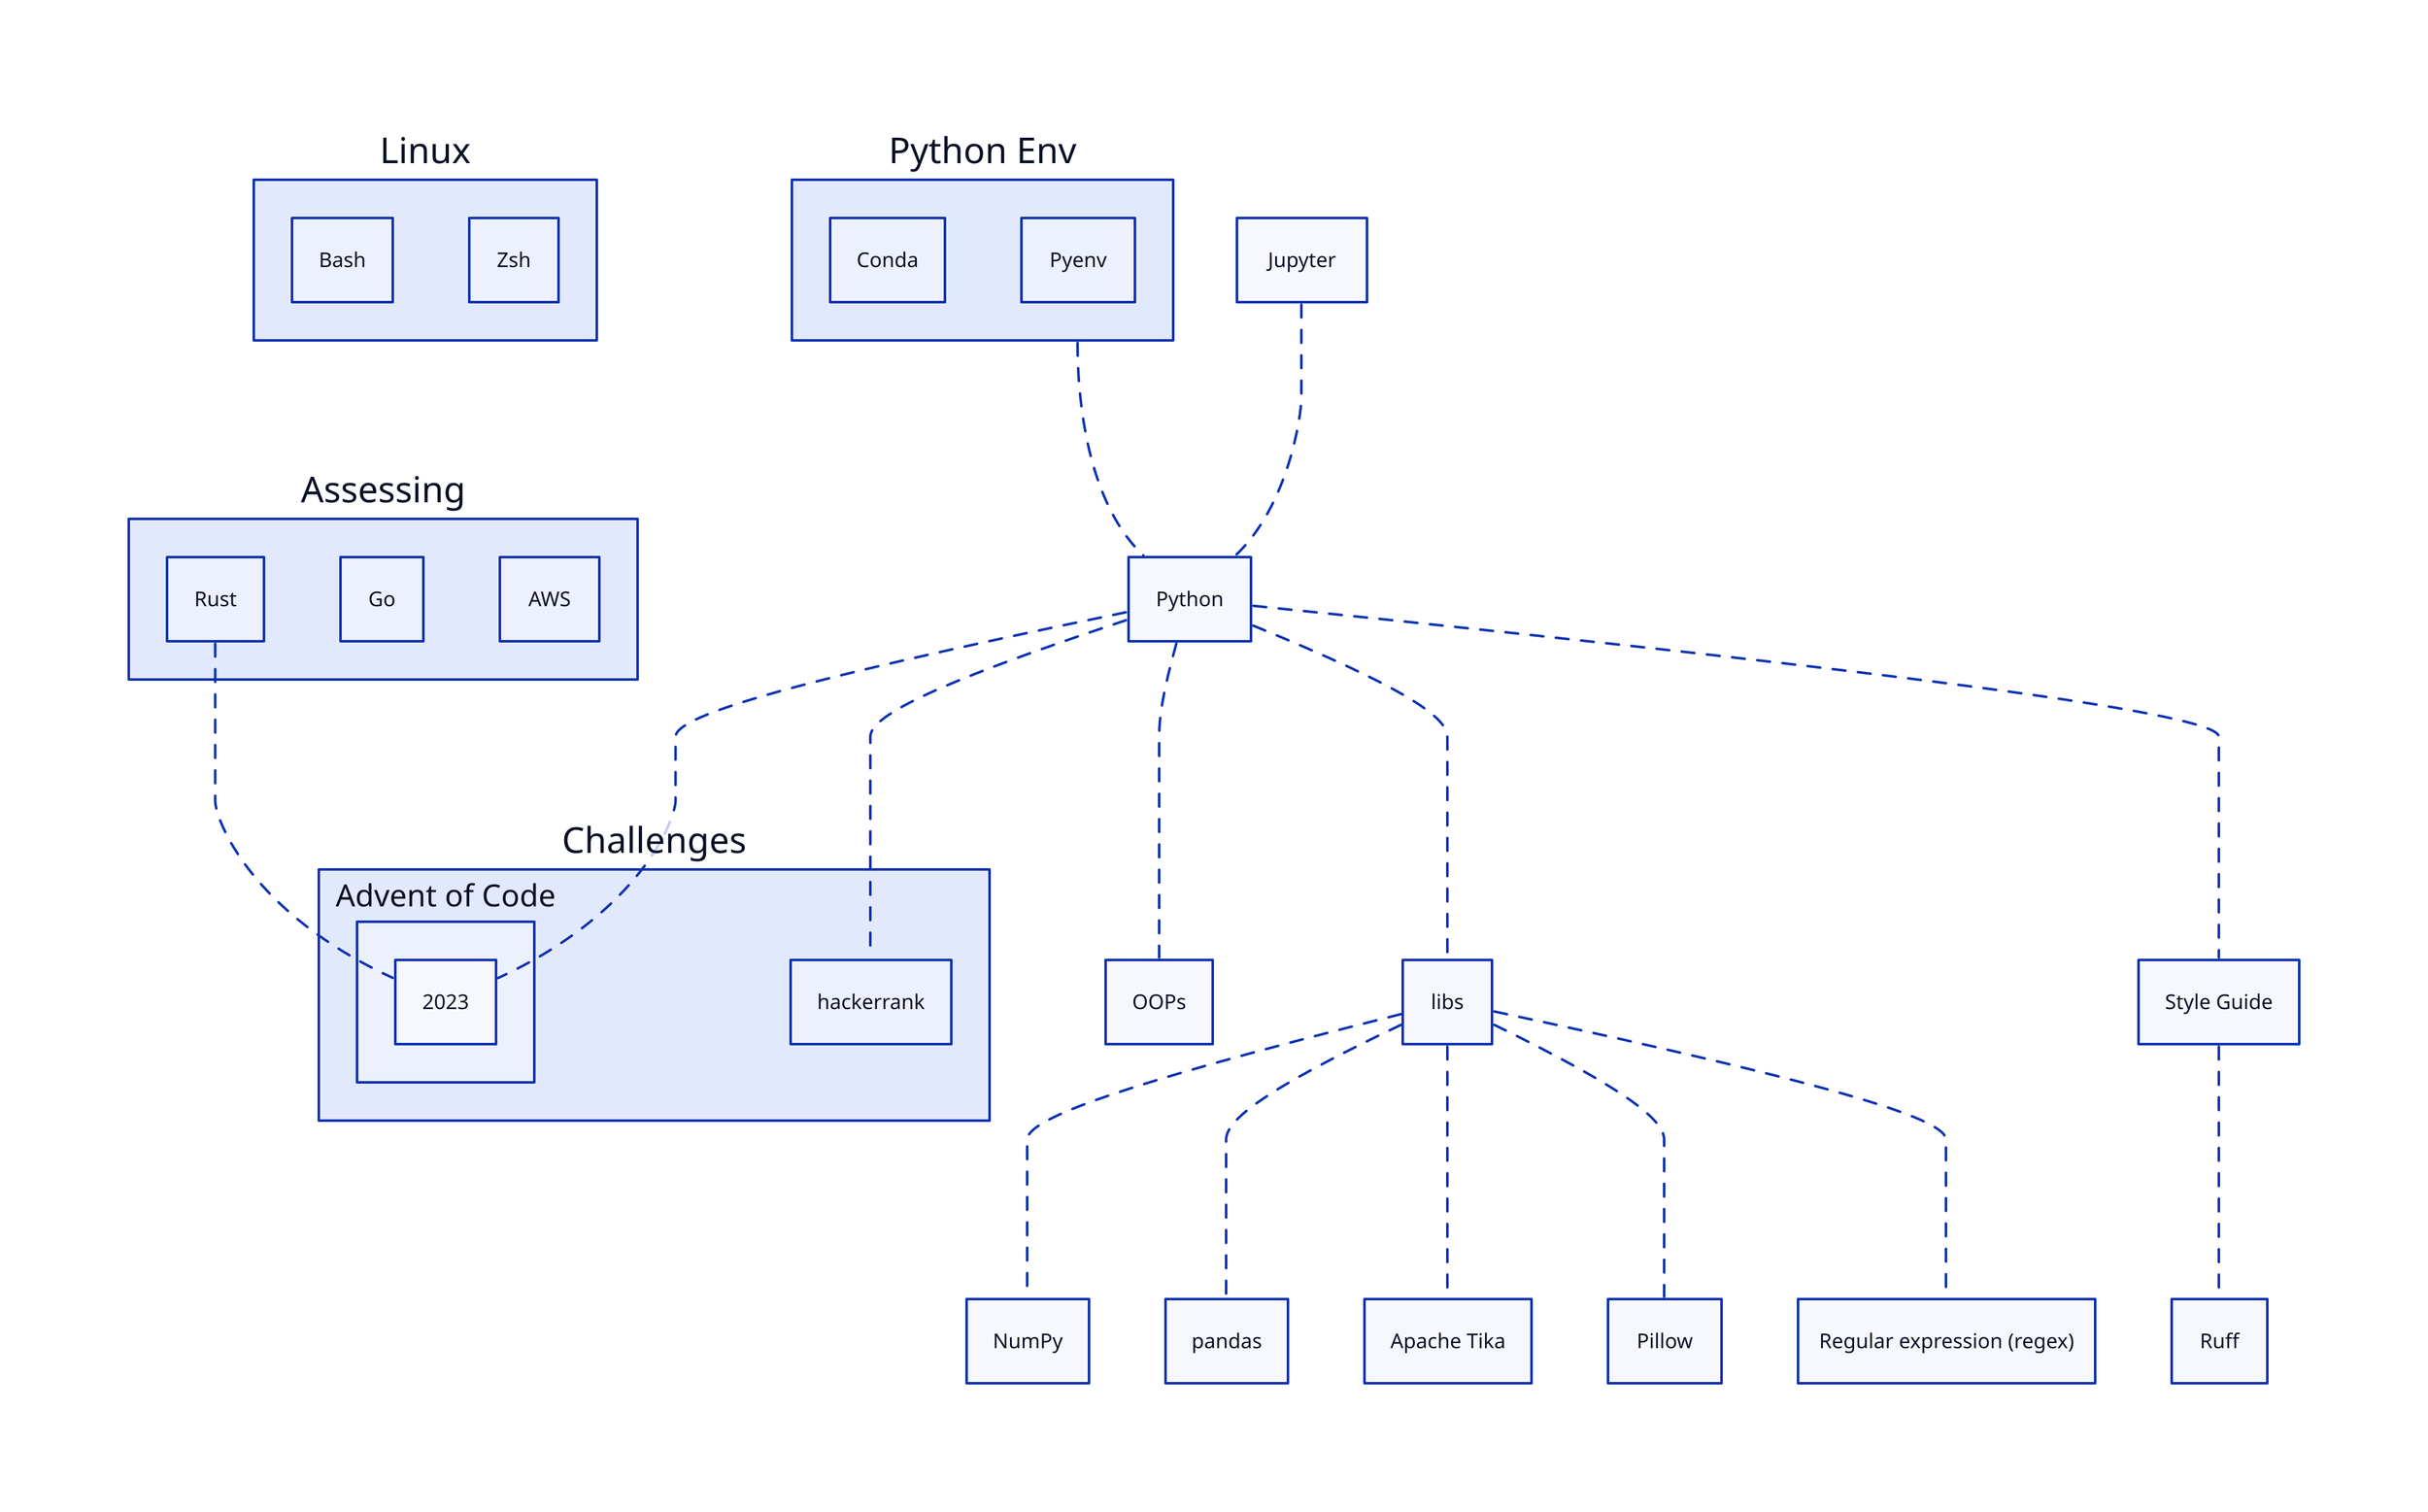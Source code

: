Jupyter -- Python: {style.animated: true}

Python -- libs: {style.animated: true}
Python -- OOPs: {style.animated: true}
Python -- Style Guide: {style.animated: true}

libs -- NumPy: {style.animated: true}
libs -- pandas: {style.animated: true}
libs -- Apache Tika: {style.animated: true}
libs -- Pillow: {style.animated: true}
libs -- "Regular expression (regex)": {style.animated: true}

Style Guide -- Ruff: {style.animated: true}

Assessing: {
  Rust
  Go
  AWS
}

Challenges: {
  Advent of Code: {
    2023
  }
  hackerrank
}

Python -- Challenges.Advent of Code.2023: {style.animated: true}
Assessing.Rust -- Challenges.Advent of Code.2023: {style.animated: true}
Python -- Challenges.hackerrank: {style.animated: true}

Linux: {
  Bash
  Zsh
}

Python Env: {
  Conda
  Pyenv
}

Python Env -- Python: {style.animated: true}
